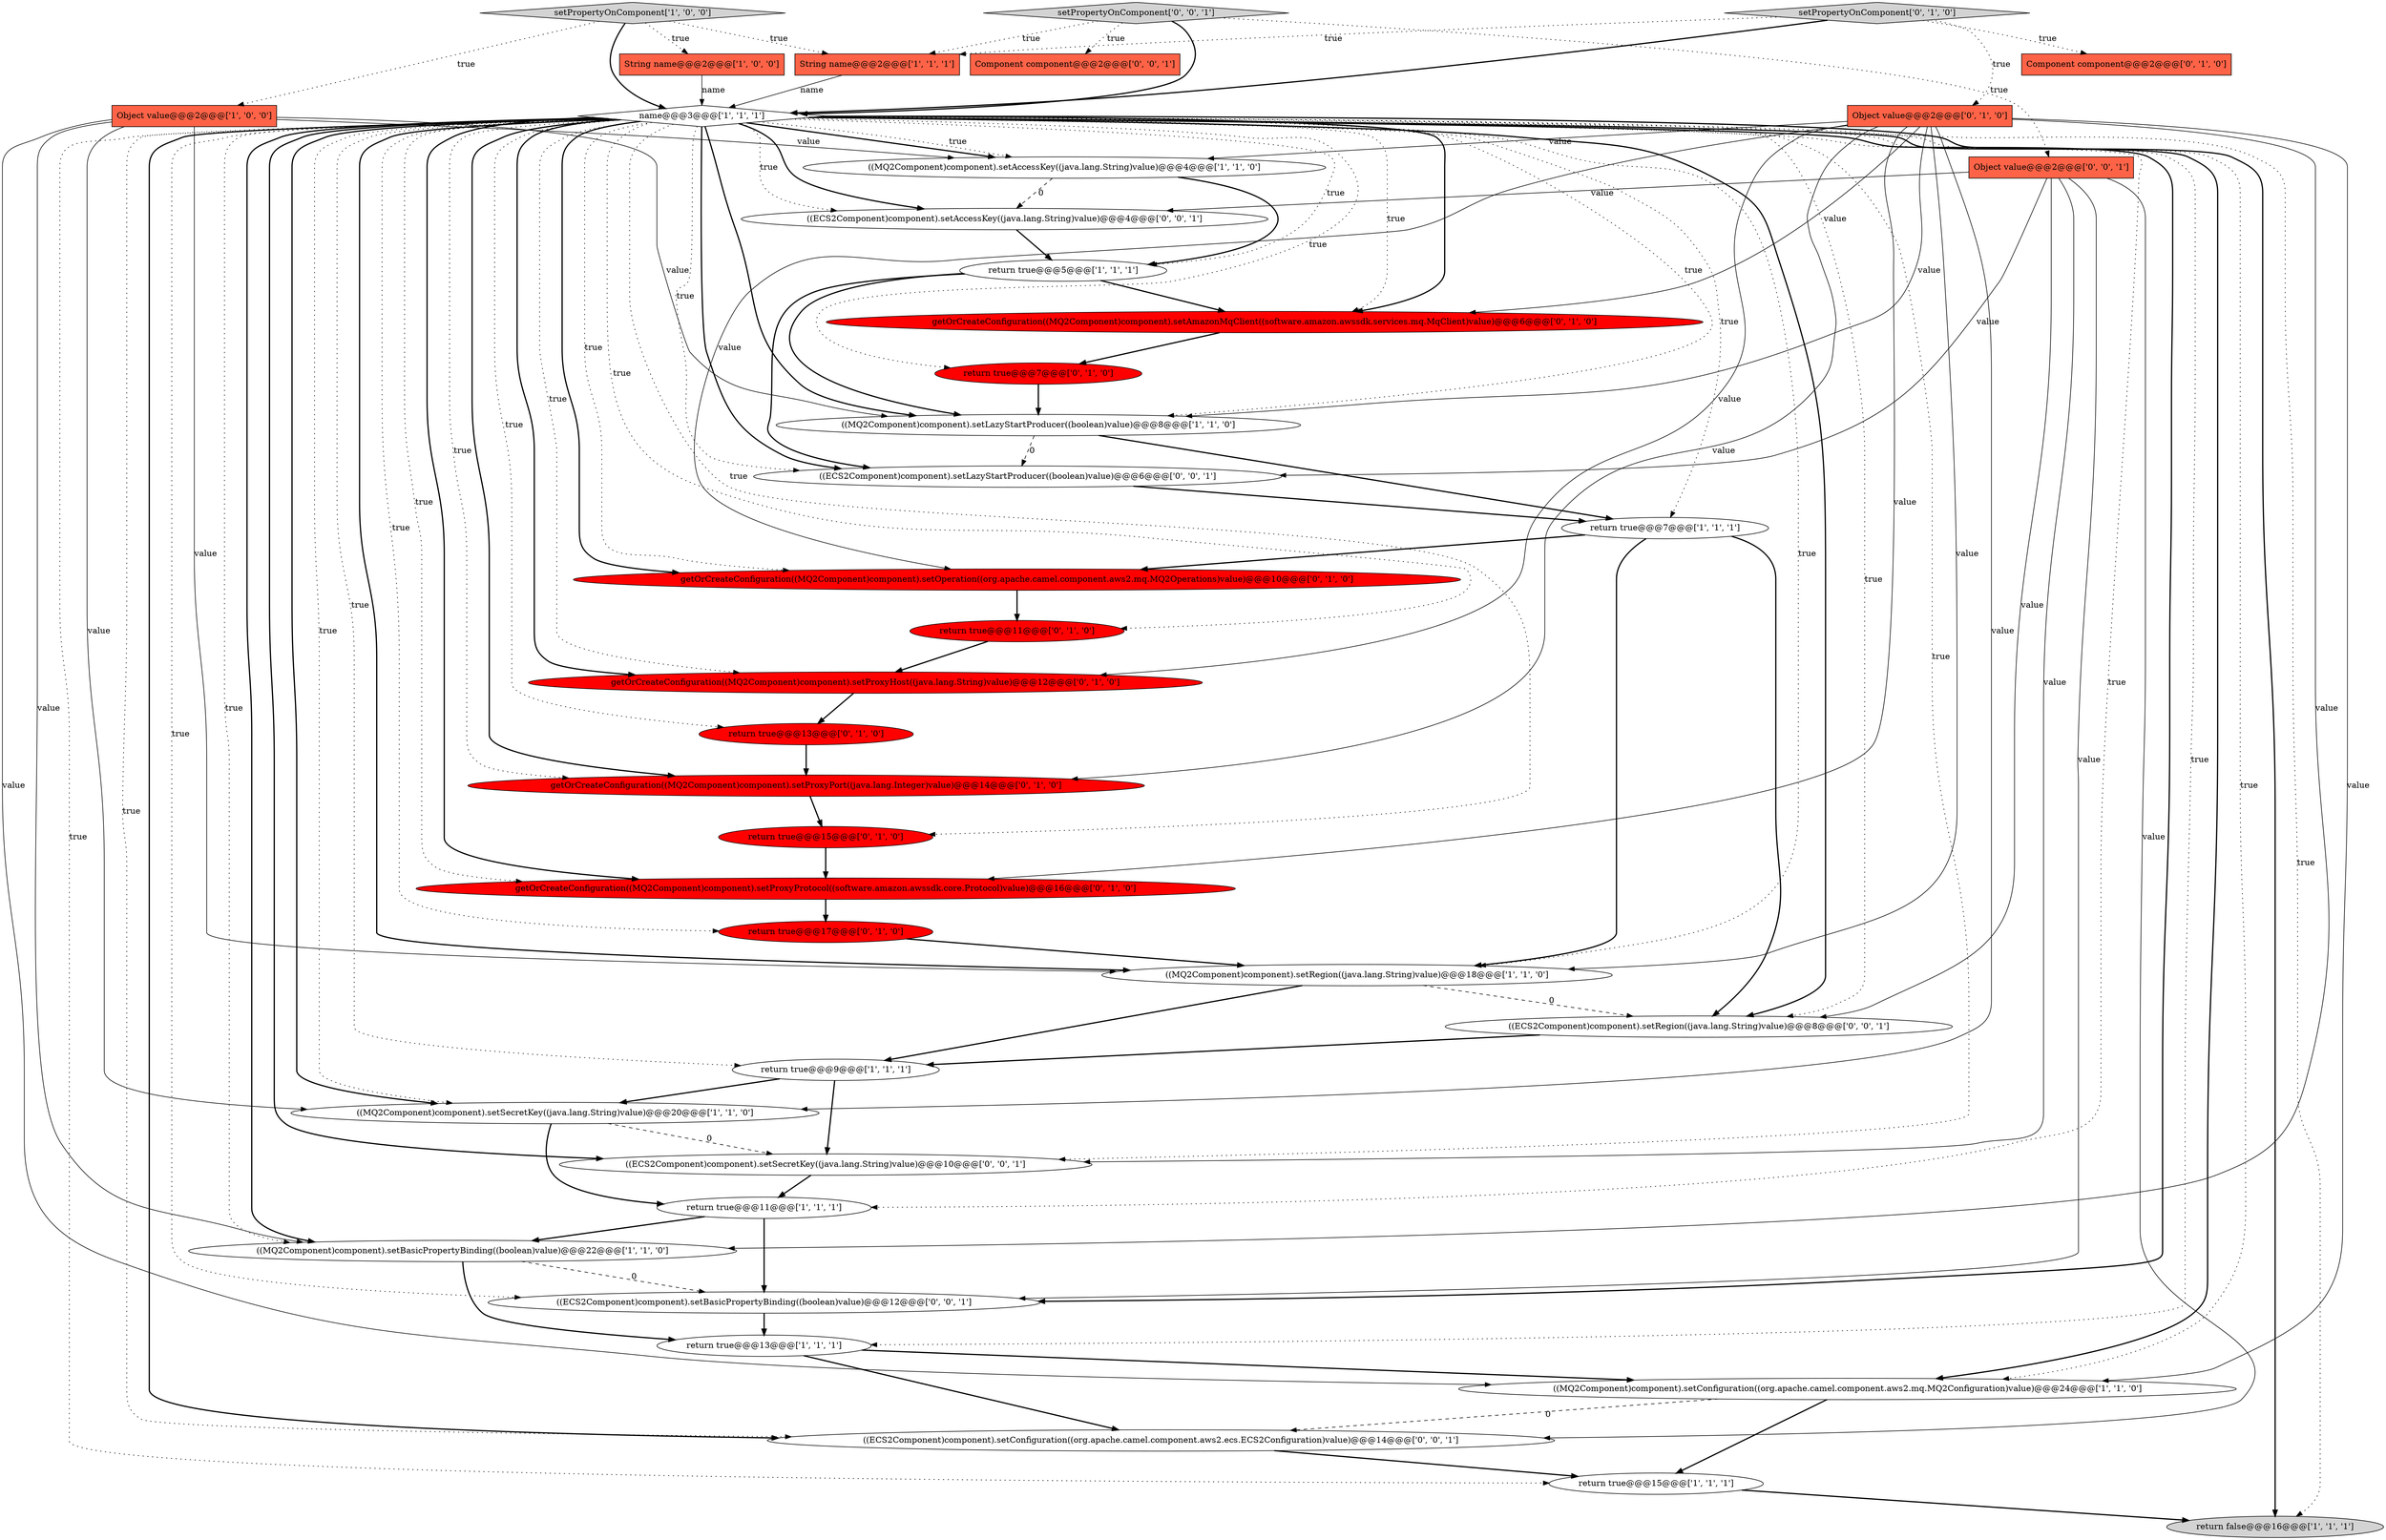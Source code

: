 digraph {
22 [style = filled, label = "return true@@@7@@@['0', '1', '0']", fillcolor = red, shape = ellipse image = "AAA1AAABBB2BBB"];
0 [style = filled, label = "name@@@3@@@['1', '1', '1']", fillcolor = white, shape = diamond image = "AAA0AAABBB1BBB"];
26 [style = filled, label = "return true@@@15@@@['0', '1', '0']", fillcolor = red, shape = ellipse image = "AAA1AAABBB2BBB"];
2 [style = filled, label = "((MQ2Component)component).setRegion((java.lang.String)value)@@@18@@@['1', '1', '0']", fillcolor = white, shape = ellipse image = "AAA0AAABBB1BBB"];
19 [style = filled, label = "return true@@@11@@@['0', '1', '0']", fillcolor = red, shape = ellipse image = "AAA1AAABBB2BBB"];
36 [style = filled, label = "((ECS2Component)component).setBasicPropertyBinding((boolean)value)@@@12@@@['0', '0', '1']", fillcolor = white, shape = ellipse image = "AAA0AAABBB3BBB"];
1 [style = filled, label = "Object value@@@2@@@['1', '0', '0']", fillcolor = tomato, shape = box image = "AAA0AAABBB1BBB"];
6 [style = filled, label = "((MQ2Component)component).setSecretKey((java.lang.String)value)@@@20@@@['1', '1', '0']", fillcolor = white, shape = ellipse image = "AAA0AAABBB1BBB"];
11 [style = filled, label = "((MQ2Component)component).setLazyStartProducer((boolean)value)@@@8@@@['1', '1', '0']", fillcolor = white, shape = ellipse image = "AAA0AAABBB1BBB"];
23 [style = filled, label = "Object value@@@2@@@['0', '1', '0']", fillcolor = tomato, shape = box image = "AAA0AAABBB2BBB"];
8 [style = filled, label = "return false@@@16@@@['1', '1', '1']", fillcolor = lightgray, shape = ellipse image = "AAA0AAABBB1BBB"];
35 [style = filled, label = "((ECS2Component)component).setSecretKey((java.lang.String)value)@@@10@@@['0', '0', '1']", fillcolor = white, shape = ellipse image = "AAA0AAABBB3BBB"];
12 [style = filled, label = "return true@@@11@@@['1', '1', '1']", fillcolor = white, shape = ellipse image = "AAA0AAABBB1BBB"];
15 [style = filled, label = "((MQ2Component)component).setAccessKey((java.lang.String)value)@@@4@@@['1', '1', '0']", fillcolor = white, shape = ellipse image = "AAA0AAABBB1BBB"];
39 [style = filled, label = "((ECS2Component)component).setRegion((java.lang.String)value)@@@8@@@['0', '0', '1']", fillcolor = white, shape = ellipse image = "AAA0AAABBB3BBB"];
7 [style = filled, label = "String name@@@2@@@['1', '0', '0']", fillcolor = tomato, shape = box image = "AAA0AAABBB1BBB"];
27 [style = filled, label = "getOrCreateConfiguration((MQ2Component)component).setOperation((org.apache.camel.component.aws2.mq.MQ2Operations)value)@@@10@@@['0', '1', '0']", fillcolor = red, shape = ellipse image = "AAA1AAABBB2BBB"];
37 [style = filled, label = "Component component@@@2@@@['0', '0', '1']", fillcolor = tomato, shape = box image = "AAA0AAABBB3BBB"];
4 [style = filled, label = "((MQ2Component)component).setBasicPropertyBinding((boolean)value)@@@22@@@['1', '1', '0']", fillcolor = white, shape = ellipse image = "AAA0AAABBB1BBB"];
18 [style = filled, label = "Component component@@@2@@@['0', '1', '0']", fillcolor = tomato, shape = box image = "AAA0AAABBB2BBB"];
13 [style = filled, label = "return true@@@7@@@['1', '1', '1']", fillcolor = white, shape = ellipse image = "AAA0AAABBB1BBB"];
3 [style = filled, label = "setPropertyOnComponent['1', '0', '0']", fillcolor = lightgray, shape = diamond image = "AAA0AAABBB1BBB"];
17 [style = filled, label = "((MQ2Component)component).setConfiguration((org.apache.camel.component.aws2.mq.MQ2Configuration)value)@@@24@@@['1', '1', '0']", fillcolor = white, shape = ellipse image = "AAA0AAABBB1BBB"];
5 [style = filled, label = "return true@@@9@@@['1', '1', '1']", fillcolor = white, shape = ellipse image = "AAA0AAABBB1BBB"];
32 [style = filled, label = "((ECS2Component)component).setAccessKey((java.lang.String)value)@@@4@@@['0', '0', '1']", fillcolor = white, shape = ellipse image = "AAA0AAABBB3BBB"];
21 [style = filled, label = "getOrCreateConfiguration((MQ2Component)component).setAmazonMqClient((software.amazon.awssdk.services.mq.MqClient)value)@@@6@@@['0', '1', '0']", fillcolor = red, shape = ellipse image = "AAA1AAABBB2BBB"];
29 [style = filled, label = "getOrCreateConfiguration((MQ2Component)component).setProxyHost((java.lang.String)value)@@@12@@@['0', '1', '0']", fillcolor = red, shape = ellipse image = "AAA1AAABBB2BBB"];
24 [style = filled, label = "setPropertyOnComponent['0', '1', '0']", fillcolor = lightgray, shape = diamond image = "AAA0AAABBB2BBB"];
38 [style = filled, label = "((ECS2Component)component).setConfiguration((org.apache.camel.component.aws2.ecs.ECS2Configuration)value)@@@14@@@['0', '0', '1']", fillcolor = white, shape = ellipse image = "AAA0AAABBB3BBB"];
16 [style = filled, label = "return true@@@5@@@['1', '1', '1']", fillcolor = white, shape = ellipse image = "AAA0AAABBB1BBB"];
25 [style = filled, label = "getOrCreateConfiguration((MQ2Component)component).setProxyPort((java.lang.Integer)value)@@@14@@@['0', '1', '0']", fillcolor = red, shape = ellipse image = "AAA1AAABBB2BBB"];
28 [style = filled, label = "getOrCreateConfiguration((MQ2Component)component).setProxyProtocol((software.amazon.awssdk.core.Protocol)value)@@@16@@@['0', '1', '0']", fillcolor = red, shape = ellipse image = "AAA1AAABBB2BBB"];
30 [style = filled, label = "return true@@@17@@@['0', '1', '0']", fillcolor = red, shape = ellipse image = "AAA1AAABBB2BBB"];
9 [style = filled, label = "String name@@@2@@@['1', '1', '1']", fillcolor = tomato, shape = box image = "AAA0AAABBB1BBB"];
20 [style = filled, label = "return true@@@13@@@['0', '1', '0']", fillcolor = red, shape = ellipse image = "AAA1AAABBB2BBB"];
10 [style = filled, label = "return true@@@13@@@['1', '1', '1']", fillcolor = white, shape = ellipse image = "AAA0AAABBB1BBB"];
33 [style = filled, label = "((ECS2Component)component).setLazyStartProducer((boolean)value)@@@6@@@['0', '0', '1']", fillcolor = white, shape = ellipse image = "AAA0AAABBB3BBB"];
14 [style = filled, label = "return true@@@15@@@['1', '1', '1']", fillcolor = white, shape = ellipse image = "AAA0AAABBB1BBB"];
31 [style = filled, label = "setPropertyOnComponent['0', '0', '1']", fillcolor = lightgray, shape = diamond image = "AAA0AAABBB3BBB"];
34 [style = filled, label = "Object value@@@2@@@['0', '0', '1']", fillcolor = tomato, shape = box image = "AAA0AAABBB3BBB"];
0->12 [style = dotted, label="true"];
0->5 [style = dotted, label="true"];
0->19 [style = dotted, label="true"];
11->33 [style = dashed, label="0"];
1->4 [style = solid, label="value"];
10->17 [style = bold, label=""];
0->6 [style = dotted, label="true"];
0->25 [style = dotted, label="true"];
0->15 [style = bold, label=""];
34->36 [style = solid, label="value"];
6->35 [style = dashed, label="0"];
23->4 [style = solid, label="value"];
34->38 [style = solid, label="value"];
0->21 [style = dotted, label="true"];
4->36 [style = dashed, label="0"];
17->14 [style = bold, label=""];
0->25 [style = bold, label=""];
11->13 [style = bold, label=""];
0->8 [style = bold, label=""];
31->34 [style = dotted, label="true"];
34->35 [style = solid, label="value"];
27->19 [style = bold, label=""];
26->28 [style = bold, label=""];
31->9 [style = dotted, label="true"];
0->11 [style = dotted, label="true"];
35->12 [style = bold, label=""];
1->11 [style = solid, label="value"];
0->38 [style = dotted, label="true"];
23->2 [style = solid, label="value"];
23->28 [style = solid, label="value"];
3->7 [style = dotted, label="true"];
28->30 [style = bold, label=""];
0->10 [style = dotted, label="true"];
23->25 [style = solid, label="value"];
0->17 [style = bold, label=""];
24->0 [style = bold, label=""];
23->27 [style = solid, label="value"];
1->6 [style = solid, label="value"];
0->29 [style = bold, label=""];
0->21 [style = bold, label=""];
1->17 [style = solid, label="value"];
20->25 [style = bold, label=""];
33->13 [style = bold, label=""];
3->0 [style = bold, label=""];
34->32 [style = solid, label="value"];
0->36 [style = bold, label=""];
0->38 [style = bold, label=""];
0->8 [style = dotted, label="true"];
34->39 [style = solid, label="value"];
0->39 [style = dotted, label="true"];
29->20 [style = bold, label=""];
5->6 [style = bold, label=""];
21->22 [style = bold, label=""];
16->33 [style = bold, label=""];
25->26 [style = bold, label=""];
2->39 [style = dashed, label="0"];
0->14 [style = dotted, label="true"];
14->8 [style = bold, label=""];
0->26 [style = dotted, label="true"];
3->1 [style = dotted, label="true"];
22->11 [style = bold, label=""];
24->18 [style = dotted, label="true"];
0->39 [style = bold, label=""];
4->10 [style = bold, label=""];
39->5 [style = bold, label=""];
19->29 [style = bold, label=""];
31->0 [style = bold, label=""];
7->0 [style = solid, label="name"];
23->21 [style = solid, label="value"];
0->4 [style = dotted, label="true"];
23->17 [style = solid, label="value"];
12->36 [style = bold, label=""];
0->11 [style = bold, label=""];
15->32 [style = dashed, label="0"];
13->39 [style = bold, label=""];
3->9 [style = dotted, label="true"];
32->16 [style = bold, label=""];
17->38 [style = dashed, label="0"];
0->30 [style = dotted, label="true"];
9->0 [style = solid, label="name"];
13->27 [style = bold, label=""];
24->23 [style = dotted, label="true"];
23->29 [style = solid, label="value"];
0->16 [style = dotted, label="true"];
0->32 [style = dotted, label="true"];
0->32 [style = bold, label=""];
5->35 [style = bold, label=""];
10->38 [style = bold, label=""];
2->5 [style = bold, label=""];
13->2 [style = bold, label=""];
36->10 [style = bold, label=""];
6->12 [style = bold, label=""];
0->28 [style = dotted, label="true"];
16->11 [style = bold, label=""];
0->13 [style = dotted, label="true"];
31->37 [style = dotted, label="true"];
0->6 [style = bold, label=""];
0->27 [style = bold, label=""];
0->15 [style = dotted, label="true"];
0->2 [style = bold, label=""];
0->33 [style = dotted, label="true"];
0->35 [style = dotted, label="true"];
0->20 [style = dotted, label="true"];
24->9 [style = dotted, label="true"];
15->16 [style = bold, label=""];
34->33 [style = solid, label="value"];
38->14 [style = bold, label=""];
0->36 [style = dotted, label="true"];
0->22 [style = dotted, label="true"];
0->29 [style = dotted, label="true"];
0->33 [style = bold, label=""];
12->4 [style = bold, label=""];
0->4 [style = bold, label=""];
1->2 [style = solid, label="value"];
16->21 [style = bold, label=""];
23->6 [style = solid, label="value"];
23->15 [style = solid, label="value"];
23->11 [style = solid, label="value"];
0->35 [style = bold, label=""];
0->17 [style = dotted, label="true"];
0->2 [style = dotted, label="true"];
0->27 [style = dotted, label="true"];
1->15 [style = solid, label="value"];
30->2 [style = bold, label=""];
0->28 [style = bold, label=""];
}
